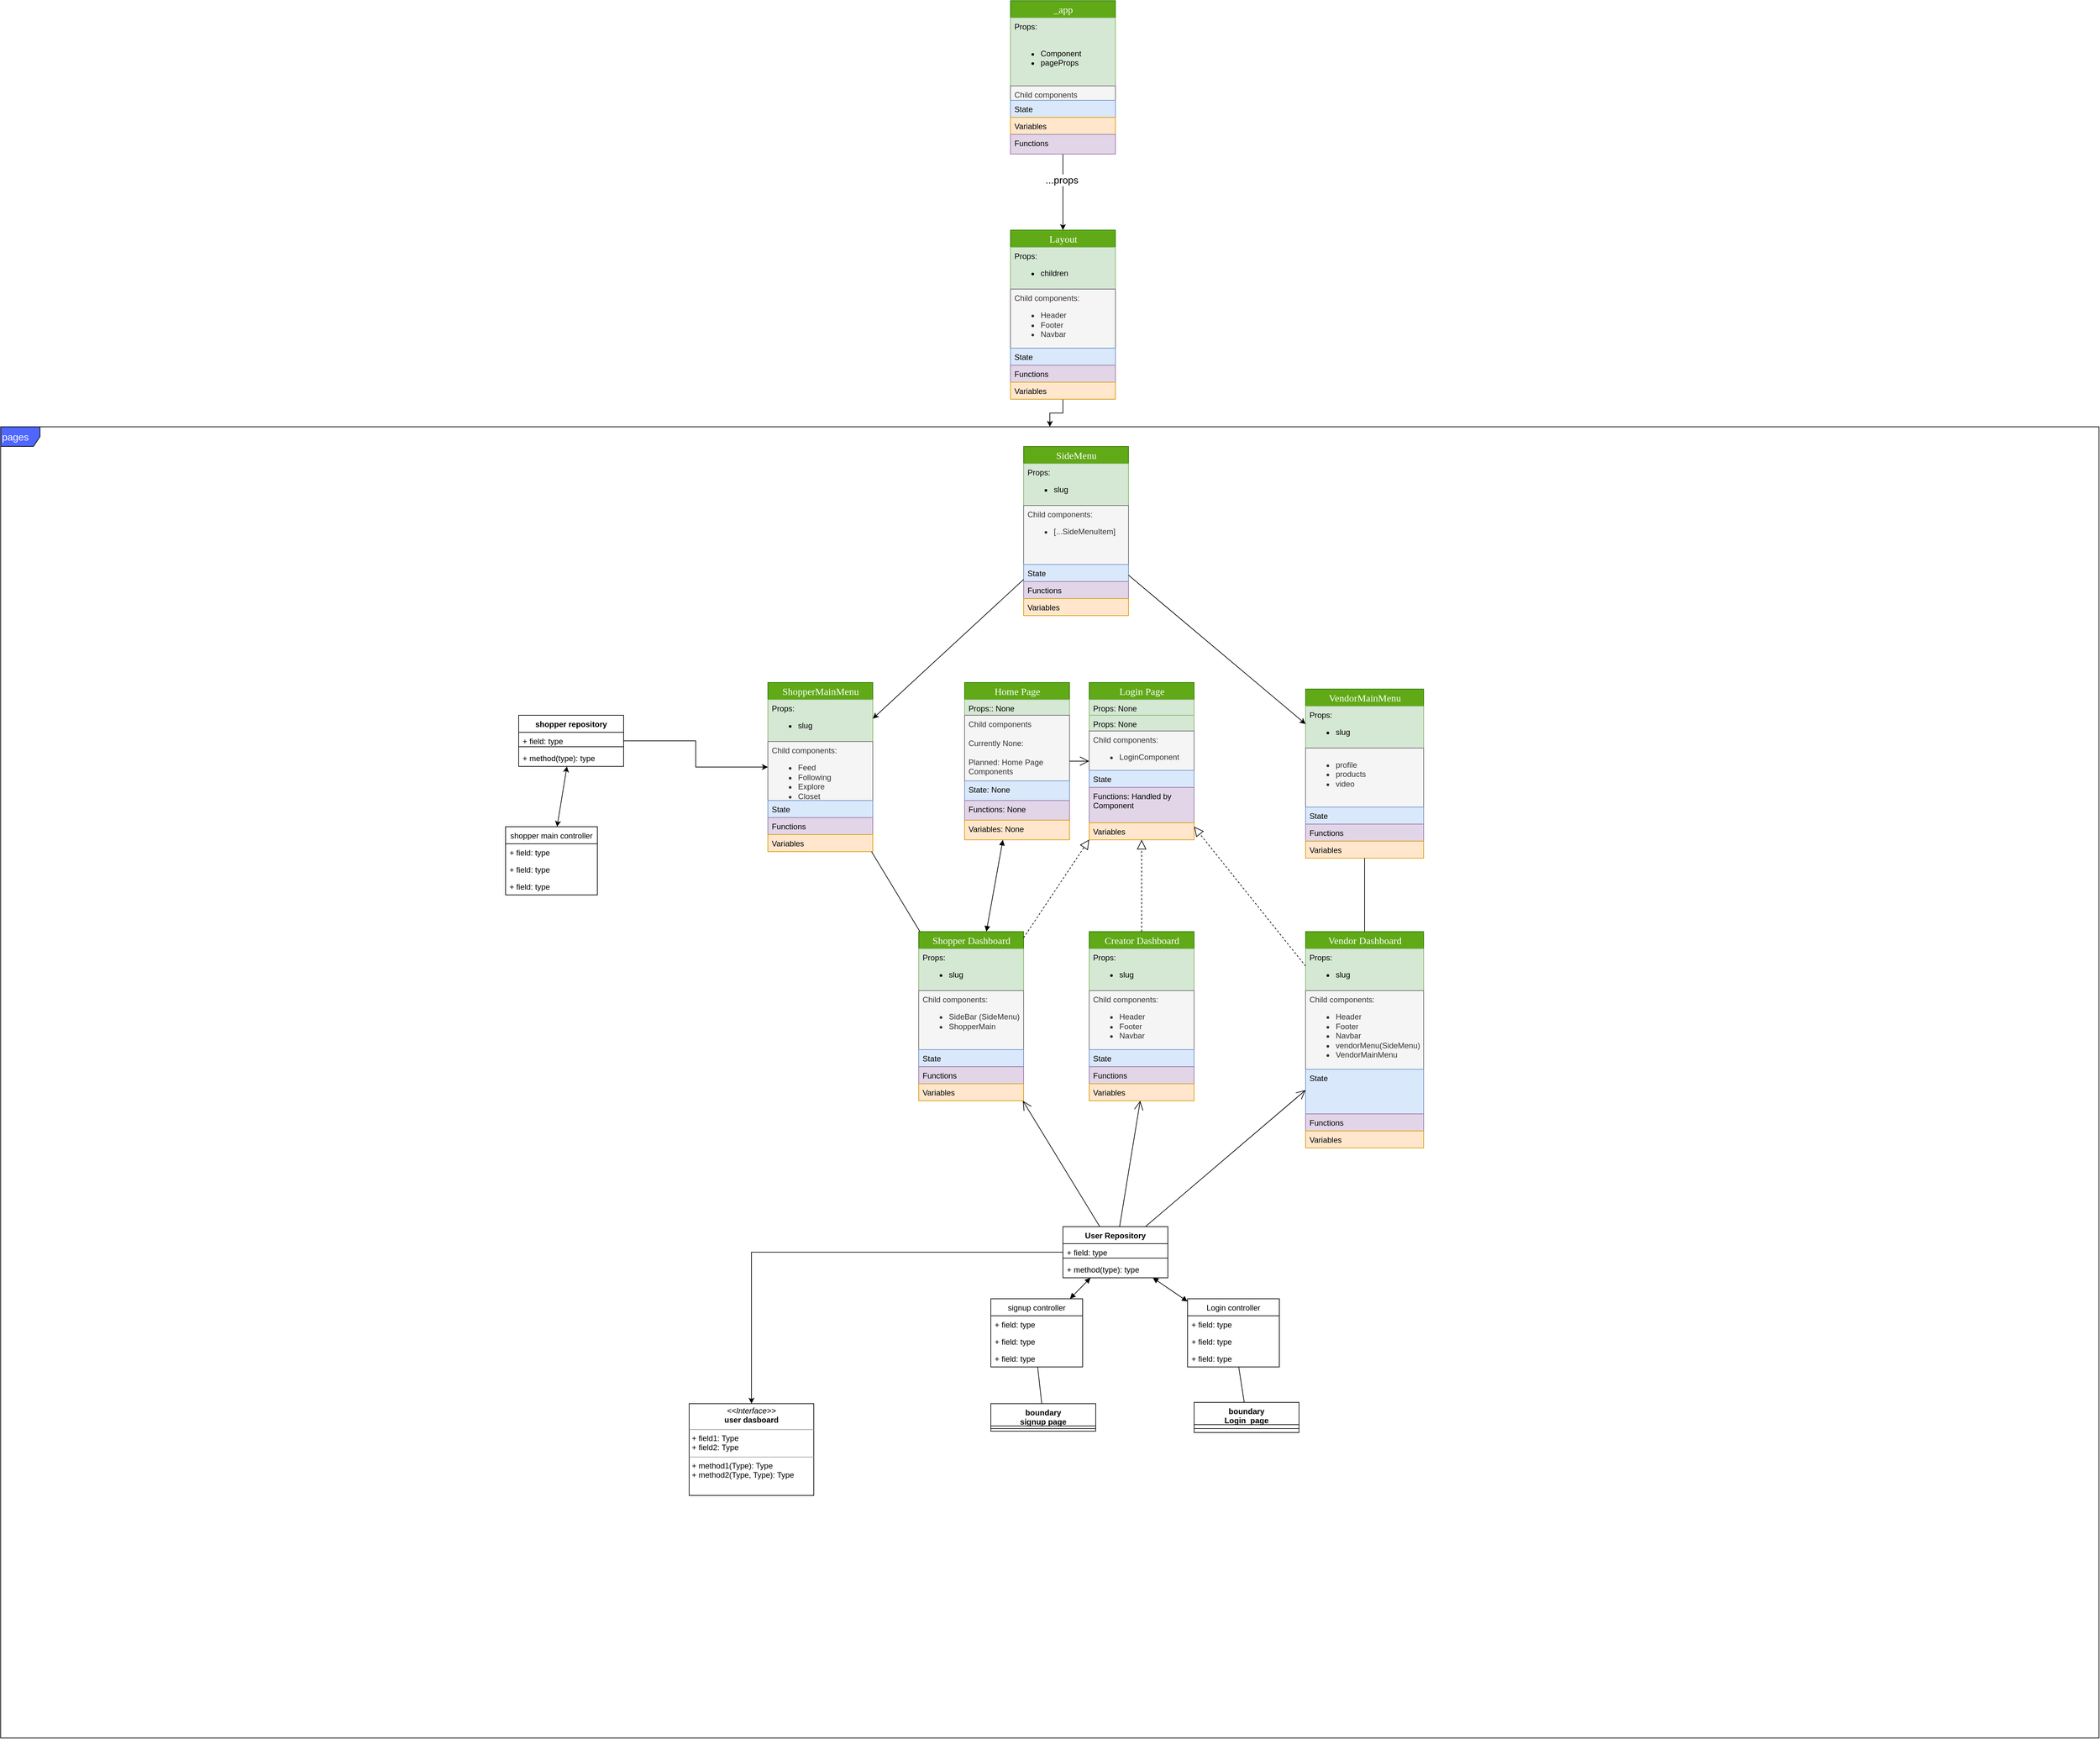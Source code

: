 <mxfile version="15.2.9" type="github" pages="2">
  <diagram name="Page Flow" id="c4acf3e9-155e-7222-9cf6-157b1a14988f">
    <mxGraphModel dx="4200" dy="1366" grid="1" gridSize="10" guides="1" tooltips="1" connect="1" arrows="1" fold="1" page="1" pageScale="1" pageWidth="850" pageHeight="1100" background="none" math="0" shadow="0">
      <root>
        <mxCell id="0" />
        <mxCell id="1" parent="0" />
        <mxCell id="QjU3JXXY-2pWFs3UZOMo-84" value="&lt;font color=&quot;#ffffff&quot;&gt;pages&lt;/font&gt;" style="shape=umlFrame;whiteSpace=wrap;html=1;rounded=0;sketch=0;fontSize=15;fillColor=#4F67FF;align=left;" parent="1" vertex="1">
          <mxGeometry x="-1140" y="930" width="3200" height="2000" as="geometry" />
        </mxCell>
        <mxCell id="QjU3JXXY-2pWFs3UZOMo-28" style="edgeStyle=orthogonalEdgeStyle;rounded=0;orthogonalLoop=1;jettySize=auto;html=1;entryX=0.5;entryY=0;entryDx=0;entryDy=0;fontSize=15;" parent="1" source="QjU3JXXY-2pWFs3UZOMo-2" target="QjU3JXXY-2pWFs3UZOMo-15" edge="1">
          <mxGeometry relative="1" as="geometry" />
        </mxCell>
        <mxCell id="QjU3JXXY-2pWFs3UZOMo-29" value="...props" style="edgeLabel;html=1;align=center;verticalAlign=middle;resizable=0;points=[];fontSize=15;" parent="QjU3JXXY-2pWFs3UZOMo-28" vertex="1" connectable="0">
          <mxGeometry x="-0.336" y="-2" relative="1" as="geometry">
            <mxPoint as="offset" />
          </mxGeometry>
        </mxCell>
        <mxCell id="QjU3JXXY-2pWFs3UZOMo-2" value="_app" style="swimlane;html=1;fontStyle=0;childLayout=stackLayout;horizontal=1;startSize=26;fillColor=#60a917;horizontalStack=0;resizeParent=1;resizeLast=0;collapsible=1;marginBottom=0;swimlaneFillColor=#ffffff;rounded=0;shadow=0;comic=0;labelBackgroundColor=none;strokeWidth=1;fontFamily=Verdana;fontSize=15;align=center;strokeColor=#2D7600;fontColor=#ffffff;" parent="1" vertex="1">
          <mxGeometry x="400" y="280" width="160" height="234" as="geometry" />
        </mxCell>
        <mxCell id="QjU3JXXY-2pWFs3UZOMo-27" value="Props:&lt;br&gt;&lt;br&gt;&lt;ul&gt;&lt;li&gt;Component&lt;/li&gt;&lt;li&gt;pageProps&lt;/li&gt;&lt;/ul&gt;" style="text;html=1;strokeColor=#82b366;align=left;verticalAlign=top;spacingLeft=4;spacingRight=4;whiteSpace=wrap;overflow=hidden;rotatable=0;points=[[0,0.5],[1,0.5]];portConstraint=eastwest;sketch=0;rounded=0;fillColor=#d5e8d4;" parent="QjU3JXXY-2pWFs3UZOMo-2" vertex="1">
          <mxGeometry y="26" width="160" height="104" as="geometry" />
        </mxCell>
        <mxCell id="QjU3JXXY-2pWFs3UZOMo-3" value="Child components" style="text;html=1;strokeColor=#666666;align=left;verticalAlign=top;spacingLeft=4;spacingRight=4;whiteSpace=wrap;overflow=hidden;rotatable=0;points=[[0,0.5],[1,0.5]];portConstraint=eastwest;sketch=0;rounded=0;fillColor=#f5f5f5;fontColor=#333333;" parent="QjU3JXXY-2pWFs3UZOMo-2" vertex="1">
          <mxGeometry y="130" width="160" height="22" as="geometry" />
        </mxCell>
        <mxCell id="QjU3JXXY-2pWFs3UZOMo-4" value="State" style="text;html=1;strokeColor=#6c8ebf;fillColor=#dae8fc;align=left;verticalAlign=top;spacingLeft=4;spacingRight=4;whiteSpace=wrap;overflow=hidden;rotatable=0;points=[[0,0.5],[1,0.5]];portConstraint=eastwest;" parent="QjU3JXXY-2pWFs3UZOMo-2" vertex="1">
          <mxGeometry y="152" width="160" height="26" as="geometry" />
        </mxCell>
        <mxCell id="QjU3JXXY-2pWFs3UZOMo-5" value="Variables&amp;nbsp;" style="text;html=1;strokeColor=#d79b00;fillColor=#ffe6cc;align=left;verticalAlign=top;spacingLeft=4;spacingRight=4;whiteSpace=wrap;overflow=hidden;rotatable=0;points=[[0,0.5],[1,0.5]];portConstraint=eastwest;" parent="QjU3JXXY-2pWFs3UZOMo-2" vertex="1">
          <mxGeometry y="178" width="160" height="26" as="geometry" />
        </mxCell>
        <mxCell id="QjU3JXXY-2pWFs3UZOMo-14" value="Functions&lt;br&gt;" style="text;html=1;strokeColor=#9673a6;fillColor=#e1d5e7;align=left;verticalAlign=top;spacingLeft=4;spacingRight=4;whiteSpace=wrap;overflow=hidden;rotatable=0;points=[[0,0.5],[1,0.5]];portConstraint=eastwest;" parent="QjU3JXXY-2pWFs3UZOMo-2" vertex="1">
          <mxGeometry y="204" width="160" height="30" as="geometry" />
        </mxCell>
        <mxCell id="QjU3JXXY-2pWFs3UZOMo-86" style="edgeStyle=orthogonalEdgeStyle;rounded=0;orthogonalLoop=1;jettySize=auto;html=1;fontSize=15;" parent="1" source="QjU3JXXY-2pWFs3UZOMo-15" target="QjU3JXXY-2pWFs3UZOMo-84" edge="1">
          <mxGeometry relative="1" as="geometry" />
        </mxCell>
        <mxCell id="QjU3JXXY-2pWFs3UZOMo-15" value="Layout" style="swimlane;html=1;fontStyle=0;childLayout=stackLayout;horizontal=1;startSize=26;fillColor=#60a917;horizontalStack=0;resizeParent=1;resizeLast=0;collapsible=1;marginBottom=0;swimlaneFillColor=#ffffff;rounded=0;shadow=0;comic=0;labelBackgroundColor=none;strokeWidth=1;fontFamily=Verdana;fontSize=15;align=center;strokeColor=#2D7600;fontColor=#ffffff;" parent="1" vertex="1">
          <mxGeometry x="400" y="630" width="160" height="258" as="geometry" />
        </mxCell>
        <mxCell id="QjU3JXXY-2pWFs3UZOMo-31" value="Props:&lt;br&gt;&lt;ul&gt;&lt;li&gt;children&lt;/li&gt;&lt;/ul&gt;" style="text;html=1;strokeColor=#82b366;align=left;verticalAlign=top;spacingLeft=4;spacingRight=4;whiteSpace=wrap;overflow=hidden;rotatable=0;points=[[0,0.5],[1,0.5]];portConstraint=eastwest;sketch=0;rounded=0;fillColor=#d5e8d4;" parent="QjU3JXXY-2pWFs3UZOMo-15" vertex="1">
          <mxGeometry y="26" width="160" height="64" as="geometry" />
        </mxCell>
        <mxCell id="QjU3JXXY-2pWFs3UZOMo-16" value="Child components:&lt;br&gt;&lt;ul&gt;&lt;li&gt;Header&lt;/li&gt;&lt;li&gt;Footer&lt;/li&gt;&lt;li&gt;Navbar&lt;/li&gt;&lt;/ul&gt;" style="text;html=1;strokeColor=#666666;align=left;verticalAlign=top;spacingLeft=4;spacingRight=4;whiteSpace=wrap;overflow=hidden;rotatable=0;points=[[0,0.5],[1,0.5]];portConstraint=eastwest;sketch=0;rounded=0;fillColor=#f5f5f5;fontColor=#333333;" parent="QjU3JXXY-2pWFs3UZOMo-15" vertex="1">
          <mxGeometry y="90" width="160" height="90" as="geometry" />
        </mxCell>
        <mxCell id="QjU3JXXY-2pWFs3UZOMo-17" value="State" style="text;html=1;strokeColor=#6c8ebf;fillColor=#dae8fc;align=left;verticalAlign=top;spacingLeft=4;spacingRight=4;whiteSpace=wrap;overflow=hidden;rotatable=0;points=[[0,0.5],[1,0.5]];portConstraint=eastwest;" parent="QjU3JXXY-2pWFs3UZOMo-15" vertex="1">
          <mxGeometry y="180" width="160" height="26" as="geometry" />
        </mxCell>
        <mxCell id="QjU3JXXY-2pWFs3UZOMo-19" value="Functions&lt;br&gt;" style="text;html=1;strokeColor=#9673a6;fillColor=#e1d5e7;align=left;verticalAlign=top;spacingLeft=4;spacingRight=4;whiteSpace=wrap;overflow=hidden;rotatable=0;points=[[0,0.5],[1,0.5]];portConstraint=eastwest;" parent="QjU3JXXY-2pWFs3UZOMo-15" vertex="1">
          <mxGeometry y="206" width="160" height="26" as="geometry" />
        </mxCell>
        <mxCell id="QjU3JXXY-2pWFs3UZOMo-18" value="Variables&amp;nbsp;" style="text;html=1;strokeColor=#d79b00;fillColor=#ffe6cc;align=left;verticalAlign=top;spacingLeft=4;spacingRight=4;whiteSpace=wrap;overflow=hidden;rotatable=0;points=[[0,0.5],[1,0.5]];portConstraint=eastwest;" parent="QjU3JXXY-2pWFs3UZOMo-15" vertex="1">
          <mxGeometry y="232" width="160" height="26" as="geometry" />
        </mxCell>
        <mxCell id="QjU3JXXY-2pWFs3UZOMo-42" value="Home Page" style="swimlane;html=1;fontStyle=0;childLayout=stackLayout;horizontal=1;startSize=26;fillColor=#60a917;horizontalStack=0;resizeParent=1;resizeLast=0;collapsible=1;marginBottom=0;swimlaneFillColor=#ffffff;rounded=0;shadow=0;comic=0;labelBackgroundColor=none;strokeWidth=1;fontFamily=Verdana;fontSize=15;align=center;strokeColor=#2D7600;fontColor=#ffffff;" parent="1" vertex="1">
          <mxGeometry x="330" y="1320" width="160" height="240" as="geometry" />
        </mxCell>
        <mxCell id="QjU3JXXY-2pWFs3UZOMo-43" value="Props:: None&lt;br&gt;" style="text;html=1;strokeColor=#82b366;align=left;verticalAlign=top;spacingLeft=4;spacingRight=4;whiteSpace=wrap;overflow=hidden;rotatable=0;points=[[0,0.5],[1,0.5]];portConstraint=eastwest;sketch=0;rounded=0;fillColor=#d5e8d4;" parent="QjU3JXXY-2pWFs3UZOMo-42" vertex="1">
          <mxGeometry y="26" width="160" height="24" as="geometry" />
        </mxCell>
        <mxCell id="QjU3JXXY-2pWFs3UZOMo-44" value="Child components&lt;br&gt;&lt;br&gt;Currently None:&lt;br&gt;&lt;br&gt;Planned: Home Page Components" style="text;html=1;strokeColor=#666666;align=left;verticalAlign=top;spacingLeft=4;spacingRight=4;whiteSpace=wrap;overflow=hidden;rotatable=0;points=[[0,0.5],[1,0.5]];portConstraint=eastwest;sketch=0;rounded=0;fillColor=#f5f5f5;fontColor=#333333;" parent="QjU3JXXY-2pWFs3UZOMo-42" vertex="1">
          <mxGeometry y="50" width="160" height="100" as="geometry" />
        </mxCell>
        <mxCell id="QjU3JXXY-2pWFs3UZOMo-45" value="State: None" style="text;html=1;strokeColor=#6c8ebf;fillColor=#dae8fc;align=left;verticalAlign=top;spacingLeft=4;spacingRight=4;whiteSpace=wrap;overflow=hidden;rotatable=0;points=[[0,0.5],[1,0.5]];portConstraint=eastwest;" parent="QjU3JXXY-2pWFs3UZOMo-42" vertex="1">
          <mxGeometry y="150" width="160" height="30" as="geometry" />
        </mxCell>
        <mxCell id="QjU3JXXY-2pWFs3UZOMo-46" value="Functions: None" style="text;html=1;strokeColor=#9673a6;fillColor=#e1d5e7;align=left;verticalAlign=top;spacingLeft=4;spacingRight=4;whiteSpace=wrap;overflow=hidden;rotatable=0;points=[[0,0.5],[1,0.5]];portConstraint=eastwest;" parent="QjU3JXXY-2pWFs3UZOMo-42" vertex="1">
          <mxGeometry y="180" width="160" height="30" as="geometry" />
        </mxCell>
        <mxCell id="QjU3JXXY-2pWFs3UZOMo-47" value="Variables: None&lt;br&gt;" style="text;html=1;strokeColor=#d79b00;fillColor=#ffe6cc;align=left;verticalAlign=top;spacingLeft=4;spacingRight=4;whiteSpace=wrap;overflow=hidden;rotatable=0;points=[[0,0.5],[1,0.5]];portConstraint=eastwest;" parent="QjU3JXXY-2pWFs3UZOMo-42" vertex="1">
          <mxGeometry y="210" width="160" height="30" as="geometry" />
        </mxCell>
        <mxCell id="QjU3JXXY-2pWFs3UZOMo-53" value="Shopper Dashboard" style="swimlane;html=1;fontStyle=0;childLayout=stackLayout;horizontal=1;startSize=26;fillColor=#60a917;horizontalStack=0;resizeParent=1;resizeLast=0;collapsible=1;marginBottom=0;swimlaneFillColor=#ffffff;rounded=0;shadow=0;comic=0;labelBackgroundColor=none;strokeWidth=1;fontFamily=Verdana;fontSize=15;align=center;strokeColor=#2D7600;fontColor=#ffffff;" parent="1" vertex="1">
          <mxGeometry x="260" y="1700" width="160" height="258" as="geometry" />
        </mxCell>
        <mxCell id="QjU3JXXY-2pWFs3UZOMo-54" value="Props:&lt;br&gt;&lt;ul&gt;&lt;li&gt;slug&lt;/li&gt;&lt;/ul&gt;" style="text;html=1;strokeColor=#82b366;align=left;verticalAlign=top;spacingLeft=4;spacingRight=4;whiteSpace=wrap;overflow=hidden;rotatable=0;points=[[0,0.5],[1,0.5]];portConstraint=eastwest;sketch=0;rounded=0;fillColor=#d5e8d4;" parent="QjU3JXXY-2pWFs3UZOMo-53" vertex="1">
          <mxGeometry y="26" width="160" height="64" as="geometry" />
        </mxCell>
        <mxCell id="QjU3JXXY-2pWFs3UZOMo-55" value="Child components:&lt;br&gt;&lt;ul&gt;&lt;li&gt;&lt;span&gt;SideBar (SideMenu)&lt;/span&gt;&lt;/li&gt;&lt;li&gt;ShopperMain&lt;/li&gt;&lt;/ul&gt;" style="text;html=1;strokeColor=#666666;align=left;verticalAlign=top;spacingLeft=4;spacingRight=4;whiteSpace=wrap;overflow=hidden;rotatable=0;points=[[0,0.5],[1,0.5]];portConstraint=eastwest;sketch=0;rounded=0;fillColor=#f5f5f5;fontColor=#333333;" parent="QjU3JXXY-2pWFs3UZOMo-53" vertex="1">
          <mxGeometry y="90" width="160" height="90" as="geometry" />
        </mxCell>
        <mxCell id="QjU3JXXY-2pWFs3UZOMo-56" value="State" style="text;html=1;strokeColor=#6c8ebf;fillColor=#dae8fc;align=left;verticalAlign=top;spacingLeft=4;spacingRight=4;whiteSpace=wrap;overflow=hidden;rotatable=0;points=[[0,0.5],[1,0.5]];portConstraint=eastwest;" parent="QjU3JXXY-2pWFs3UZOMo-53" vertex="1">
          <mxGeometry y="180" width="160" height="26" as="geometry" />
        </mxCell>
        <mxCell id="QjU3JXXY-2pWFs3UZOMo-57" value="Functions&lt;br&gt;" style="text;html=1;strokeColor=#9673a6;fillColor=#e1d5e7;align=left;verticalAlign=top;spacingLeft=4;spacingRight=4;whiteSpace=wrap;overflow=hidden;rotatable=0;points=[[0,0.5],[1,0.5]];portConstraint=eastwest;" parent="QjU3JXXY-2pWFs3UZOMo-53" vertex="1">
          <mxGeometry y="206" width="160" height="26" as="geometry" />
        </mxCell>
        <mxCell id="QjU3JXXY-2pWFs3UZOMo-58" value="Variables&amp;nbsp;" style="text;html=1;strokeColor=#d79b00;fillColor=#ffe6cc;align=left;verticalAlign=top;spacingLeft=4;spacingRight=4;whiteSpace=wrap;overflow=hidden;rotatable=0;points=[[0,0.5],[1,0.5]];portConstraint=eastwest;" parent="QjU3JXXY-2pWFs3UZOMo-53" vertex="1">
          <mxGeometry y="232" width="160" height="26" as="geometry" />
        </mxCell>
        <mxCell id="QjU3JXXY-2pWFs3UZOMo-60" value="Login Page" style="swimlane;html=1;fontStyle=0;childLayout=stackLayout;horizontal=1;startSize=26;fillColor=#60a917;horizontalStack=0;resizeParent=1;resizeLast=0;collapsible=1;marginBottom=0;swimlaneFillColor=#ffffff;rounded=0;shadow=0;comic=0;labelBackgroundColor=none;strokeWidth=1;fontFamily=Verdana;fontSize=15;align=center;strokeColor=#2D7600;fontColor=#ffffff;" parent="1" vertex="1">
          <mxGeometry x="520" y="1320" width="160" height="240" as="geometry" />
        </mxCell>
        <mxCell id="QjU3JXXY-2pWFs3UZOMo-61" value="Props: None" style="text;html=1;strokeColor=#82b366;align=left;verticalAlign=top;spacingLeft=4;spacingRight=4;whiteSpace=wrap;overflow=hidden;rotatable=0;points=[[0,0.5],[1,0.5]];portConstraint=eastwest;sketch=0;rounded=0;fillColor=#d5e8d4;" parent="QjU3JXXY-2pWFs3UZOMo-60" vertex="1">
          <mxGeometry y="26" width="160" height="24" as="geometry" />
        </mxCell>
        <mxCell id="HxADpOiNTDZusiQOzUtG-5" value="Props: None" style="text;html=1;strokeColor=#82b366;align=left;verticalAlign=top;spacingLeft=4;spacingRight=4;whiteSpace=wrap;overflow=hidden;rotatable=0;points=[[0,0.5],[1,0.5]];portConstraint=eastwest;sketch=0;rounded=0;fillColor=#d5e8d4;" parent="QjU3JXXY-2pWFs3UZOMo-60" vertex="1">
          <mxGeometry y="50" width="160" height="24" as="geometry" />
        </mxCell>
        <mxCell id="QjU3JXXY-2pWFs3UZOMo-62" value="Child components:&lt;br&gt;&lt;ul&gt;&lt;li&gt;LoginComponent&lt;/li&gt;&lt;/ul&gt;" style="text;html=1;strokeColor=#666666;align=left;verticalAlign=top;spacingLeft=4;spacingRight=4;whiteSpace=wrap;overflow=hidden;rotatable=0;points=[[0,0.5],[1,0.5]];portConstraint=eastwest;sketch=0;rounded=0;fillColor=#f5f5f5;fontColor=#333333;" parent="QjU3JXXY-2pWFs3UZOMo-60" vertex="1">
          <mxGeometry y="74" width="160" height="60" as="geometry" />
        </mxCell>
        <mxCell id="QjU3JXXY-2pWFs3UZOMo-63" value="State" style="text;html=1;strokeColor=#6c8ebf;fillColor=#dae8fc;align=left;verticalAlign=top;spacingLeft=4;spacingRight=4;whiteSpace=wrap;overflow=hidden;rotatable=0;points=[[0,0.5],[1,0.5]];portConstraint=eastwest;" parent="QjU3JXXY-2pWFs3UZOMo-60" vertex="1">
          <mxGeometry y="134" width="160" height="26" as="geometry" />
        </mxCell>
        <mxCell id="QjU3JXXY-2pWFs3UZOMo-64" value="Functions: Handled by Component" style="text;html=1;strokeColor=#9673a6;fillColor=#e1d5e7;align=left;verticalAlign=top;spacingLeft=4;spacingRight=4;whiteSpace=wrap;overflow=hidden;rotatable=0;points=[[0,0.5],[1,0.5]];portConstraint=eastwest;" parent="QjU3JXXY-2pWFs3UZOMo-60" vertex="1">
          <mxGeometry y="160" width="160" height="54" as="geometry" />
        </mxCell>
        <mxCell id="QjU3JXXY-2pWFs3UZOMo-65" value="Variables&amp;nbsp;" style="text;html=1;strokeColor=#d79b00;fillColor=#ffe6cc;align=left;verticalAlign=top;spacingLeft=4;spacingRight=4;whiteSpace=wrap;overflow=hidden;rotatable=0;points=[[0,0.5],[1,0.5]];portConstraint=eastwest;" parent="QjU3JXXY-2pWFs3UZOMo-60" vertex="1">
          <mxGeometry y="214" width="160" height="26" as="geometry" />
        </mxCell>
        <UserObject label="Vendor Dashboard" link="data:page/id,nNrPbDQTDCdM0eyME7X6" id="QjU3JXXY-2pWFs3UZOMo-106">
          <mxCell style="swimlane;html=1;fontStyle=0;childLayout=stackLayout;horizontal=1;startSize=26;fillColor=#60a917;horizontalStack=0;resizeParent=1;resizeLast=0;collapsible=1;marginBottom=0;swimlaneFillColor=#ffffff;rounded=0;shadow=0;comic=0;labelBackgroundColor=none;strokeWidth=1;fontFamily=Verdana;fontSize=15;align=center;strokeColor=#2D7600;fontColor=#ffffff;" parent="1" vertex="1">
            <mxGeometry x="850" y="1700" width="180" height="330" as="geometry" />
          </mxCell>
        </UserObject>
        <mxCell id="QjU3JXXY-2pWFs3UZOMo-107" value="Props:&lt;br&gt;&lt;ul&gt;&lt;li&gt;slug&lt;/li&gt;&lt;/ul&gt;" style="text;html=1;strokeColor=#82b366;align=left;verticalAlign=top;spacingLeft=4;spacingRight=4;whiteSpace=wrap;overflow=hidden;rotatable=0;points=[[0,0.5],[1,0.5]];portConstraint=eastwest;sketch=0;rounded=0;fillColor=#d5e8d4;" parent="QjU3JXXY-2pWFs3UZOMo-106" vertex="1">
          <mxGeometry y="26" width="180" height="64" as="geometry" />
        </mxCell>
        <mxCell id="QjU3JXXY-2pWFs3UZOMo-108" value="Child components:&lt;br&gt;&lt;ul&gt;&lt;li&gt;Header&lt;/li&gt;&lt;li&gt;Footer&lt;/li&gt;&lt;li&gt;Navbar&lt;/li&gt;&lt;li&gt;vendorMenu(SideMenu)&lt;/li&gt;&lt;li&gt;VendorMainMenu&lt;/li&gt;&lt;/ul&gt;" style="text;html=1;strokeColor=#666666;align=left;verticalAlign=top;spacingLeft=4;spacingRight=4;whiteSpace=wrap;overflow=hidden;rotatable=0;points=[[0,0.5],[1,0.5]];portConstraint=eastwest;sketch=0;rounded=0;fillColor=#f5f5f5;fontColor=#333333;" parent="QjU3JXXY-2pWFs3UZOMo-106" vertex="1">
          <mxGeometry y="90" width="180" height="120" as="geometry" />
        </mxCell>
        <mxCell id="QjU3JXXY-2pWFs3UZOMo-109" value="State" style="text;html=1;strokeColor=#6c8ebf;fillColor=#dae8fc;align=left;verticalAlign=top;spacingLeft=4;spacingRight=4;whiteSpace=wrap;overflow=hidden;rotatable=0;points=[[0,0.5],[1,0.5]];portConstraint=eastwest;" parent="QjU3JXXY-2pWFs3UZOMo-106" vertex="1">
          <mxGeometry y="210" width="180" height="68" as="geometry" />
        </mxCell>
        <mxCell id="QjU3JXXY-2pWFs3UZOMo-110" value="Functions&lt;br&gt;" style="text;html=1;strokeColor=#9673a6;fillColor=#e1d5e7;align=left;verticalAlign=top;spacingLeft=4;spacingRight=4;whiteSpace=wrap;overflow=hidden;rotatable=0;points=[[0,0.5],[1,0.5]];portConstraint=eastwest;" parent="QjU3JXXY-2pWFs3UZOMo-106" vertex="1">
          <mxGeometry y="278" width="180" height="26" as="geometry" />
        </mxCell>
        <mxCell id="QjU3JXXY-2pWFs3UZOMo-111" value="Variables&amp;nbsp;" style="text;html=1;strokeColor=#d79b00;fillColor=#ffe6cc;align=left;verticalAlign=top;spacingLeft=4;spacingRight=4;whiteSpace=wrap;overflow=hidden;rotatable=0;points=[[0,0.5],[1,0.5]];portConstraint=eastwest;" parent="QjU3JXXY-2pWFs3UZOMo-106" vertex="1">
          <mxGeometry y="304" width="180" height="26" as="geometry" />
        </mxCell>
        <mxCell id="QjU3JXXY-2pWFs3UZOMo-112" value="Creator Dashboard" style="swimlane;html=1;fontStyle=0;childLayout=stackLayout;horizontal=1;startSize=26;fillColor=#60a917;horizontalStack=0;resizeParent=1;resizeLast=0;collapsible=1;marginBottom=0;swimlaneFillColor=#ffffff;rounded=0;shadow=0;comic=0;labelBackgroundColor=none;strokeWidth=1;fontFamily=Verdana;fontSize=15;align=center;strokeColor=#2D7600;fontColor=#ffffff;" parent="1" vertex="1">
          <mxGeometry x="520" y="1700" width="160" height="258" as="geometry" />
        </mxCell>
        <mxCell id="QjU3JXXY-2pWFs3UZOMo-113" value="Props:&lt;br&gt;&lt;ul&gt;&lt;li&gt;slug&lt;/li&gt;&lt;/ul&gt;" style="text;html=1;strokeColor=#82b366;align=left;verticalAlign=top;spacingLeft=4;spacingRight=4;whiteSpace=wrap;overflow=hidden;rotatable=0;points=[[0,0.5],[1,0.5]];portConstraint=eastwest;sketch=0;rounded=0;fillColor=#d5e8d4;" parent="QjU3JXXY-2pWFs3UZOMo-112" vertex="1">
          <mxGeometry y="26" width="160" height="64" as="geometry" />
        </mxCell>
        <mxCell id="QjU3JXXY-2pWFs3UZOMo-114" value="Child components:&lt;br&gt;&lt;ul&gt;&lt;li&gt;Header&lt;/li&gt;&lt;li&gt;Footer&lt;/li&gt;&lt;li&gt;Navbar&lt;/li&gt;&lt;/ul&gt;" style="text;html=1;strokeColor=#666666;align=left;verticalAlign=top;spacingLeft=4;spacingRight=4;whiteSpace=wrap;overflow=hidden;rotatable=0;points=[[0,0.5],[1,0.5]];portConstraint=eastwest;sketch=0;rounded=0;fillColor=#f5f5f5;fontColor=#333333;" parent="QjU3JXXY-2pWFs3UZOMo-112" vertex="1">
          <mxGeometry y="90" width="160" height="90" as="geometry" />
        </mxCell>
        <mxCell id="QjU3JXXY-2pWFs3UZOMo-115" value="State" style="text;html=1;strokeColor=#6c8ebf;fillColor=#dae8fc;align=left;verticalAlign=top;spacingLeft=4;spacingRight=4;whiteSpace=wrap;overflow=hidden;rotatable=0;points=[[0,0.5],[1,0.5]];portConstraint=eastwest;" parent="QjU3JXXY-2pWFs3UZOMo-112" vertex="1">
          <mxGeometry y="180" width="160" height="26" as="geometry" />
        </mxCell>
        <mxCell id="QjU3JXXY-2pWFs3UZOMo-116" value="Functions&lt;br&gt;" style="text;html=1;strokeColor=#9673a6;fillColor=#e1d5e7;align=left;verticalAlign=top;spacingLeft=4;spacingRight=4;whiteSpace=wrap;overflow=hidden;rotatable=0;points=[[0,0.5],[1,0.5]];portConstraint=eastwest;" parent="QjU3JXXY-2pWFs3UZOMo-112" vertex="1">
          <mxGeometry y="206" width="160" height="26" as="geometry" />
        </mxCell>
        <mxCell id="QjU3JXXY-2pWFs3UZOMo-117" value="Variables&amp;nbsp;" style="text;html=1;strokeColor=#d79b00;fillColor=#ffe6cc;align=left;verticalAlign=top;spacingLeft=4;spacingRight=4;whiteSpace=wrap;overflow=hidden;rotatable=0;points=[[0,0.5],[1,0.5]];portConstraint=eastwest;" parent="QjU3JXXY-2pWFs3UZOMo-112" vertex="1">
          <mxGeometry y="232" width="160" height="26" as="geometry" />
        </mxCell>
        <mxCell id="ASHqUuI7pZNee8ydB6nJ-18" value="" style="endArrow=block;dashed=1;endFill=0;endSize=12;html=1;" parent="1" source="QjU3JXXY-2pWFs3UZOMo-112" edge="1" target="QjU3JXXY-2pWFs3UZOMo-60">
          <mxGeometry width="160" relative="1" as="geometry">
            <mxPoint x="90" y="1230" as="sourcePoint" />
            <mxPoint x="340" y="1192" as="targetPoint" />
          </mxGeometry>
        </mxCell>
        <mxCell id="ASHqUuI7pZNee8ydB6nJ-19" value="" style="endArrow=block;dashed=1;endFill=0;endSize=12;html=1;" parent="1" source="QjU3JXXY-2pWFs3UZOMo-106" target="QjU3JXXY-2pWFs3UZOMo-60" edge="1">
          <mxGeometry width="160" relative="1" as="geometry">
            <mxPoint x="270" y="1250" as="sourcePoint" />
            <mxPoint x="430" y="1250" as="targetPoint" />
          </mxGeometry>
        </mxCell>
        <mxCell id="ASHqUuI7pZNee8ydB6nJ-20" value="" style="endArrow=block;dashed=1;endFill=0;endSize=12;html=1;" parent="1" source="QjU3JXXY-2pWFs3UZOMo-53" target="QjU3JXXY-2pWFs3UZOMo-60" edge="1">
          <mxGeometry width="160" relative="1" as="geometry">
            <mxPoint x="530" y="1190" as="sourcePoint" />
            <mxPoint x="690" y="1190" as="targetPoint" />
            <Array as="points" />
          </mxGeometry>
        </mxCell>
        <mxCell id="ASHqUuI7pZNee8ydB6nJ-35" style="edgeStyle=orthogonalEdgeStyle;rounded=0;orthogonalLoop=1;jettySize=auto;html=1;" parent="1" source="ASHqUuI7pZNee8ydB6nJ-21" target="ASHqUuI7pZNee8ydB6nJ-33" edge="1">
          <mxGeometry relative="1" as="geometry" />
        </mxCell>
        <mxCell id="ASHqUuI7pZNee8ydB6nJ-21" value="User Repository" style="swimlane;fontStyle=1;align=center;verticalAlign=top;childLayout=stackLayout;horizontal=1;startSize=26;horizontalStack=0;resizeParent=1;resizeParentMax=0;resizeLast=0;collapsible=1;marginBottom=0;" parent="1" vertex="1">
          <mxGeometry x="480" y="2150" width="160" height="78" as="geometry" />
        </mxCell>
        <mxCell id="ASHqUuI7pZNee8ydB6nJ-22" value="+ field: type" style="text;strokeColor=none;fillColor=none;align=left;verticalAlign=top;spacingLeft=4;spacingRight=4;overflow=hidden;rotatable=0;points=[[0,0.5],[1,0.5]];portConstraint=eastwest;" parent="ASHqUuI7pZNee8ydB6nJ-21" vertex="1">
          <mxGeometry y="26" width="160" height="18" as="geometry" />
        </mxCell>
        <mxCell id="ASHqUuI7pZNee8ydB6nJ-23" value="" style="line;strokeWidth=1;fillColor=none;align=left;verticalAlign=middle;spacingTop=-1;spacingLeft=3;spacingRight=3;rotatable=0;labelPosition=right;points=[];portConstraint=eastwest;" parent="ASHqUuI7pZNee8ydB6nJ-21" vertex="1">
          <mxGeometry y="44" width="160" height="8" as="geometry" />
        </mxCell>
        <mxCell id="ASHqUuI7pZNee8ydB6nJ-24" value="+ method(type): type" style="text;strokeColor=none;fillColor=none;align=left;verticalAlign=top;spacingLeft=4;spacingRight=4;overflow=hidden;rotatable=0;points=[[0,0.5],[1,0.5]];portConstraint=eastwest;" parent="ASHqUuI7pZNee8ydB6nJ-21" vertex="1">
          <mxGeometry y="52" width="160" height="26" as="geometry" />
        </mxCell>
        <mxCell id="ASHqUuI7pZNee8ydB6nJ-28" value="" style="endArrow=open;endFill=1;endSize=12;html=1;" parent="1" source="ASHqUuI7pZNee8ydB6nJ-21" target="QjU3JXXY-2pWFs3UZOMo-117" edge="1">
          <mxGeometry width="160" relative="1" as="geometry">
            <mxPoint x="340" y="1648" as="sourcePoint" />
            <mxPoint x="190" y="1528" as="targetPoint" />
            <Array as="points" />
          </mxGeometry>
        </mxCell>
        <mxCell id="ASHqUuI7pZNee8ydB6nJ-29" value="" style="endArrow=open;endFill=1;endSize=12;html=1;" parent="1" source="QjU3JXXY-2pWFs3UZOMo-42" target="QjU3JXXY-2pWFs3UZOMo-60" edge="1">
          <mxGeometry width="160" relative="1" as="geometry">
            <mxPoint x="90" y="1150" as="sourcePoint" />
            <mxPoint x="250" y="1150" as="targetPoint" />
          </mxGeometry>
        </mxCell>
        <mxCell id="ASHqUuI7pZNee8ydB6nJ-30" value="" style="endArrow=open;endFill=1;endSize=12;html=1;" parent="1" source="ASHqUuI7pZNee8ydB6nJ-21" target="QjU3JXXY-2pWFs3UZOMo-53" edge="1">
          <mxGeometry width="160" relative="1" as="geometry">
            <mxPoint x="345" y="1620" as="sourcePoint" />
            <mxPoint x="140" y="1528" as="targetPoint" />
          </mxGeometry>
        </mxCell>
        <mxCell id="ASHqUuI7pZNee8ydB6nJ-31" value="" style="endArrow=open;endFill=1;endSize=12;html=1;" parent="1" source="ASHqUuI7pZNee8ydB6nJ-21" edge="1" target="QjU3JXXY-2pWFs3UZOMo-106">
          <mxGeometry width="160" relative="1" as="geometry">
            <mxPoint x="50" y="1590" as="sourcePoint" />
            <mxPoint x="296" y="1660" as="targetPoint" />
          </mxGeometry>
        </mxCell>
        <mxCell id="ASHqUuI7pZNee8ydB6nJ-33" value="&lt;p style=&quot;margin: 0px ; margin-top: 4px ; text-align: center&quot;&gt;&lt;i&gt;&amp;lt;&amp;lt;Interface&amp;gt;&amp;gt;&lt;/i&gt;&lt;br&gt;&lt;b&gt;user dasboard&lt;/b&gt;&lt;/p&gt;&lt;hr size=&quot;1&quot;&gt;&lt;p style=&quot;margin: 0px ; margin-left: 4px&quot;&gt;+ field1: Type&lt;br&gt;+ field2: Type&lt;/p&gt;&lt;hr size=&quot;1&quot;&gt;&lt;p style=&quot;margin: 0px ; margin-left: 4px&quot;&gt;+ method1(Type): Type&lt;br&gt;+ method2(Type, Type): Type&lt;/p&gt;" style="verticalAlign=top;align=left;overflow=fill;fontSize=12;fontFamily=Helvetica;html=1;" parent="1" vertex="1">
          <mxGeometry x="-90" y="2420" width="190" height="140" as="geometry" />
        </mxCell>
        <mxCell id="ASHqUuI7pZNee8ydB6nJ-43" value="signup controller" style="swimlane;fontStyle=0;childLayout=stackLayout;horizontal=1;startSize=26;fillColor=none;horizontalStack=0;resizeParent=1;resizeParentMax=0;resizeLast=0;collapsible=1;marginBottom=0;" parent="1" vertex="1">
          <mxGeometry x="370" y="2260" width="140" height="104" as="geometry" />
        </mxCell>
        <mxCell id="ASHqUuI7pZNee8ydB6nJ-44" value="+ field: type" style="text;strokeColor=none;fillColor=none;align=left;verticalAlign=top;spacingLeft=4;spacingRight=4;overflow=hidden;rotatable=0;points=[[0,0.5],[1,0.5]];portConstraint=eastwest;" parent="ASHqUuI7pZNee8ydB6nJ-43" vertex="1">
          <mxGeometry y="26" width="140" height="26" as="geometry" />
        </mxCell>
        <mxCell id="ASHqUuI7pZNee8ydB6nJ-45" value="+ field: type" style="text;strokeColor=none;fillColor=none;align=left;verticalAlign=top;spacingLeft=4;spacingRight=4;overflow=hidden;rotatable=0;points=[[0,0.5],[1,0.5]];portConstraint=eastwest;" parent="ASHqUuI7pZNee8ydB6nJ-43" vertex="1">
          <mxGeometry y="52" width="140" height="26" as="geometry" />
        </mxCell>
        <mxCell id="ASHqUuI7pZNee8ydB6nJ-46" value="+ field: type" style="text;strokeColor=none;fillColor=none;align=left;verticalAlign=top;spacingLeft=4;spacingRight=4;overflow=hidden;rotatable=0;points=[[0,0.5],[1,0.5]];portConstraint=eastwest;" parent="ASHqUuI7pZNee8ydB6nJ-43" vertex="1">
          <mxGeometry y="78" width="140" height="26" as="geometry" />
        </mxCell>
        <mxCell id="ASHqUuI7pZNee8ydB6nJ-53" value="" style="endArrow=block;startArrow=block;endFill=1;startFill=1;html=1;" parent="1" source="ASHqUuI7pZNee8ydB6nJ-43" target="ASHqUuI7pZNee8ydB6nJ-21" edge="1">
          <mxGeometry width="160" relative="1" as="geometry">
            <mxPoint x="-10" y="1900" as="sourcePoint" />
            <mxPoint x="340" y="1870" as="targetPoint" />
          </mxGeometry>
        </mxCell>
        <mxCell id="ASHqUuI7pZNee8ydB6nJ-55" value="" style="endArrow=block;startArrow=block;endFill=1;startFill=1;html=1;" parent="1" target="ASHqUuI7pZNee8ydB6nJ-47" edge="1" source="ASHqUuI7pZNee8ydB6nJ-21">
          <mxGeometry width="160" relative="1" as="geometry">
            <mxPoint x="380" y="1870" as="sourcePoint" />
            <mxPoint x="540" y="1750" as="targetPoint" />
          </mxGeometry>
        </mxCell>
        <mxCell id="ASHqUuI7pZNee8ydB6nJ-62" value="boundary&#xa;signup page" style="swimlane;fontStyle=1;align=center;verticalAlign=top;childLayout=stackLayout;horizontal=1;startSize=34;horizontalStack=0;resizeParent=1;resizeParentMax=0;resizeLast=0;collapsible=1;marginBottom=0;" parent="1" vertex="1">
          <mxGeometry x="370" y="2420" width="160" height="42" as="geometry" />
        </mxCell>
        <mxCell id="ASHqUuI7pZNee8ydB6nJ-63" value="" style="line;strokeWidth=1;fillColor=none;align=left;verticalAlign=middle;spacingTop=-1;spacingLeft=3;spacingRight=3;rotatable=0;labelPosition=right;points=[];portConstraint=eastwest;" parent="ASHqUuI7pZNee8ydB6nJ-62" vertex="1">
          <mxGeometry y="34" width="160" height="8" as="geometry" />
        </mxCell>
        <mxCell id="ASHqUuI7pZNee8ydB6nJ-65" value="boundary&#xa;Login  page" style="swimlane;fontStyle=1;align=center;verticalAlign=top;childLayout=stackLayout;horizontal=1;startSize=34;horizontalStack=0;resizeParent=1;resizeParentMax=0;resizeLast=0;collapsible=1;marginBottom=0;" parent="1" vertex="1">
          <mxGeometry x="680" y="2418" width="160" height="46" as="geometry" />
        </mxCell>
        <mxCell id="ASHqUuI7pZNee8ydB6nJ-66" value="" style="line;strokeWidth=1;fillColor=none;align=left;verticalAlign=middle;spacingTop=-1;spacingLeft=3;spacingRight=3;rotatable=0;labelPosition=right;points=[];portConstraint=eastwest;" parent="ASHqUuI7pZNee8ydB6nJ-65" vertex="1">
          <mxGeometry y="34" width="160" height="12" as="geometry" />
        </mxCell>
        <mxCell id="ASHqUuI7pZNee8ydB6nJ-67" value="" style="endArrow=none;html=1;rounded=0;" parent="1" source="ASHqUuI7pZNee8ydB6nJ-62" target="ASHqUuI7pZNee8ydB6nJ-46" edge="1">
          <mxGeometry relative="1" as="geometry">
            <mxPoint x="130" y="1940" as="sourcePoint" />
            <mxPoint x="290" y="1940" as="targetPoint" />
          </mxGeometry>
        </mxCell>
        <mxCell id="_02DjtNMK4Eb3W8Fh0LB-1" value="SideMenu" style="swimlane;html=1;fontStyle=0;childLayout=stackLayout;horizontal=1;startSize=26;fillColor=#60a917;horizontalStack=0;resizeParent=1;resizeLast=0;collapsible=1;marginBottom=0;swimlaneFillColor=#ffffff;rounded=0;shadow=0;comic=0;labelBackgroundColor=none;strokeWidth=1;fontFamily=Verdana;fontSize=15;align=center;strokeColor=#2D7600;fontColor=#ffffff;" parent="1" vertex="1">
          <mxGeometry x="420" y="960" width="160" height="258" as="geometry" />
        </mxCell>
        <mxCell id="_02DjtNMK4Eb3W8Fh0LB-2" value="Props:&lt;br&gt;&lt;ul&gt;&lt;li&gt;slug&lt;/li&gt;&lt;/ul&gt;" style="text;html=1;strokeColor=#82b366;align=left;verticalAlign=top;spacingLeft=4;spacingRight=4;whiteSpace=wrap;overflow=hidden;rotatable=0;points=[[0,0.5],[1,0.5]];portConstraint=eastwest;sketch=0;rounded=0;fillColor=#d5e8d4;" parent="_02DjtNMK4Eb3W8Fh0LB-1" vertex="1">
          <mxGeometry y="26" width="160" height="64" as="geometry" />
        </mxCell>
        <mxCell id="_02DjtNMK4Eb3W8Fh0LB-3" value="Child components:&lt;br&gt;&lt;ul&gt;&lt;li&gt;[...SideMenuItem]&lt;/li&gt;&lt;/ul&gt;" style="text;html=1;strokeColor=#666666;align=left;verticalAlign=top;spacingLeft=4;spacingRight=4;whiteSpace=wrap;overflow=hidden;rotatable=0;points=[[0,0.5],[1,0.5]];portConstraint=eastwest;sketch=0;rounded=0;fillColor=#f5f5f5;fontColor=#333333;" parent="_02DjtNMK4Eb3W8Fh0LB-1" vertex="1">
          <mxGeometry y="90" width="160" height="90" as="geometry" />
        </mxCell>
        <mxCell id="_02DjtNMK4Eb3W8Fh0LB-4" value="State" style="text;html=1;strokeColor=#6c8ebf;fillColor=#dae8fc;align=left;verticalAlign=top;spacingLeft=4;spacingRight=4;whiteSpace=wrap;overflow=hidden;rotatable=0;points=[[0,0.5],[1,0.5]];portConstraint=eastwest;" parent="_02DjtNMK4Eb3W8Fh0LB-1" vertex="1">
          <mxGeometry y="180" width="160" height="26" as="geometry" />
        </mxCell>
        <mxCell id="_02DjtNMK4Eb3W8Fh0LB-5" value="Functions&lt;br&gt;" style="text;html=1;strokeColor=#9673a6;fillColor=#e1d5e7;align=left;verticalAlign=top;spacingLeft=4;spacingRight=4;whiteSpace=wrap;overflow=hidden;rotatable=0;points=[[0,0.5],[1,0.5]];portConstraint=eastwest;" parent="_02DjtNMK4Eb3W8Fh0LB-1" vertex="1">
          <mxGeometry y="206" width="160" height="26" as="geometry" />
        </mxCell>
        <mxCell id="_02DjtNMK4Eb3W8Fh0LB-6" value="Variables&amp;nbsp;" style="text;html=1;strokeColor=#d79b00;fillColor=#ffe6cc;align=left;verticalAlign=top;spacingLeft=4;spacingRight=4;whiteSpace=wrap;overflow=hidden;rotatable=0;points=[[0,0.5],[1,0.5]];portConstraint=eastwest;" parent="_02DjtNMK4Eb3W8Fh0LB-1" vertex="1">
          <mxGeometry y="232" width="160" height="26" as="geometry" />
        </mxCell>
        <mxCell id="_02DjtNMK4Eb3W8Fh0LB-7" value="ShopperMainMenu" style="swimlane;html=1;fontStyle=0;childLayout=stackLayout;horizontal=1;startSize=26;fillColor=#60a917;horizontalStack=0;resizeParent=1;resizeLast=0;collapsible=1;marginBottom=0;swimlaneFillColor=#ffffff;rounded=0;shadow=0;comic=0;labelBackgroundColor=none;strokeWidth=1;fontFamily=Verdana;fontSize=15;align=center;strokeColor=#2D7600;fontColor=#ffffff;" parent="1" vertex="1">
          <mxGeometry x="30" y="1320" width="160" height="258" as="geometry" />
        </mxCell>
        <mxCell id="_02DjtNMK4Eb3W8Fh0LB-8" value="Props:&lt;br&gt;&lt;ul&gt;&lt;li&gt;slug&lt;/li&gt;&lt;/ul&gt;" style="text;html=1;strokeColor=#82b366;align=left;verticalAlign=top;spacingLeft=4;spacingRight=4;whiteSpace=wrap;overflow=hidden;rotatable=0;points=[[0,0.5],[1,0.5]];portConstraint=eastwest;sketch=0;rounded=0;fillColor=#d5e8d4;" parent="_02DjtNMK4Eb3W8Fh0LB-7" vertex="1">
          <mxGeometry y="26" width="160" height="64" as="geometry" />
        </mxCell>
        <mxCell id="_02DjtNMK4Eb3W8Fh0LB-9" value="Child components:&lt;br&gt;&lt;ul&gt;&lt;li&gt;Feed&lt;/li&gt;&lt;li&gt;Following&lt;/li&gt;&lt;li&gt;Explore&lt;/li&gt;&lt;li&gt;Closet&lt;/li&gt;&lt;/ul&gt;" style="text;html=1;strokeColor=#666666;align=left;verticalAlign=top;spacingLeft=4;spacingRight=4;whiteSpace=wrap;overflow=hidden;rotatable=0;points=[[0,0.5],[1,0.5]];portConstraint=eastwest;sketch=0;rounded=0;fillColor=#f5f5f5;fontColor=#333333;" parent="_02DjtNMK4Eb3W8Fh0LB-7" vertex="1">
          <mxGeometry y="90" width="160" height="90" as="geometry" />
        </mxCell>
        <mxCell id="_02DjtNMK4Eb3W8Fh0LB-10" value="State" style="text;html=1;strokeColor=#6c8ebf;fillColor=#dae8fc;align=left;verticalAlign=top;spacingLeft=4;spacingRight=4;whiteSpace=wrap;overflow=hidden;rotatable=0;points=[[0,0.5],[1,0.5]];portConstraint=eastwest;" parent="_02DjtNMK4Eb3W8Fh0LB-7" vertex="1">
          <mxGeometry y="180" width="160" height="26" as="geometry" />
        </mxCell>
        <mxCell id="_02DjtNMK4Eb3W8Fh0LB-11" value="Functions&lt;br&gt;" style="text;html=1;strokeColor=#9673a6;fillColor=#e1d5e7;align=left;verticalAlign=top;spacingLeft=4;spacingRight=4;whiteSpace=wrap;overflow=hidden;rotatable=0;points=[[0,0.5],[1,0.5]];portConstraint=eastwest;" parent="_02DjtNMK4Eb3W8Fh0LB-7" vertex="1">
          <mxGeometry y="206" width="160" height="26" as="geometry" />
        </mxCell>
        <mxCell id="_02DjtNMK4Eb3W8Fh0LB-12" value="Variables&amp;nbsp;" style="text;html=1;strokeColor=#d79b00;fillColor=#ffe6cc;align=left;verticalAlign=top;spacingLeft=4;spacingRight=4;whiteSpace=wrap;overflow=hidden;rotatable=0;points=[[0,0.5],[1,0.5]];portConstraint=eastwest;" parent="_02DjtNMK4Eb3W8Fh0LB-7" vertex="1">
          <mxGeometry y="232" width="160" height="26" as="geometry" />
        </mxCell>
        <mxCell id="_02DjtNMK4Eb3W8Fh0LB-14" value="" style="endArrow=block;startArrow=block;endFill=1;startFill=1;html=1;" parent="1" target="QjU3JXXY-2pWFs3UZOMo-53" edge="1" source="QjU3JXXY-2pWFs3UZOMo-42">
          <mxGeometry width="160" relative="1" as="geometry">
            <mxPoint x="50" y="1220" as="sourcePoint" />
            <mxPoint x="21" y="1460" as="targetPoint" />
          </mxGeometry>
        </mxCell>
        <mxCell id="dCwoUX2uS_OW_NThropL-2" value="" style="endArrow=none;html=1;" parent="1" source="_02DjtNMK4Eb3W8Fh0LB-7" target="QjU3JXXY-2pWFs3UZOMo-53" edge="1">
          <mxGeometry width="50" height="50" relative="1" as="geometry">
            <mxPoint x="-180" y="1560" as="sourcePoint" />
            <mxPoint y="1431" as="targetPoint" />
          </mxGeometry>
        </mxCell>
        <mxCell id="dCwoUX2uS_OW_NThropL-17" value="shopper repository" style="swimlane;fontStyle=1;align=center;verticalAlign=top;childLayout=stackLayout;horizontal=1;startSize=26;horizontalStack=0;resizeParent=1;resizeParentMax=0;resizeLast=0;collapsible=1;marginBottom=0;" parent="1" vertex="1">
          <mxGeometry x="-350" y="1370" width="160" height="78" as="geometry" />
        </mxCell>
        <mxCell id="dCwoUX2uS_OW_NThropL-18" value="+ field: type" style="text;strokeColor=none;fillColor=none;align=left;verticalAlign=top;spacingLeft=4;spacingRight=4;overflow=hidden;rotatable=0;points=[[0,0.5],[1,0.5]];portConstraint=eastwest;" parent="dCwoUX2uS_OW_NThropL-17" vertex="1">
          <mxGeometry y="26" width="160" height="18" as="geometry" />
        </mxCell>
        <mxCell id="dCwoUX2uS_OW_NThropL-19" value="" style="line;strokeWidth=1;fillColor=none;align=left;verticalAlign=middle;spacingTop=-1;spacingLeft=3;spacingRight=3;rotatable=0;labelPosition=right;points=[];portConstraint=eastwest;" parent="dCwoUX2uS_OW_NThropL-17" vertex="1">
          <mxGeometry y="44" width="160" height="8" as="geometry" />
        </mxCell>
        <mxCell id="dCwoUX2uS_OW_NThropL-20" value="+ method(type): type" style="text;strokeColor=none;fillColor=none;align=left;verticalAlign=top;spacingLeft=4;spacingRight=4;overflow=hidden;rotatable=0;points=[[0,0.5],[1,0.5]];portConstraint=eastwest;" parent="dCwoUX2uS_OW_NThropL-17" vertex="1">
          <mxGeometry y="52" width="160" height="26" as="geometry" />
        </mxCell>
        <mxCell id="14DQJMOeIjTHg0pRHyA--13" style="edgeStyle=orthogonalEdgeStyle;rounded=0;orthogonalLoop=1;jettySize=auto;html=1;exitX=0.5;exitY=1;exitDx=0;exitDy=0;entryX=0.497;entryY=1.011;entryDx=0;entryDy=0;entryPerimeter=0;" parent="dCwoUX2uS_OW_NThropL-17" source="dCwoUX2uS_OW_NThropL-17" target="dCwoUX2uS_OW_NThropL-20" edge="1">
          <mxGeometry relative="1" as="geometry" />
        </mxCell>
        <mxCell id="14DQJMOeIjTHg0pRHyA--1" style="edgeStyle=orthogonalEdgeStyle;rounded=0;orthogonalLoop=1;jettySize=auto;html=1;" parent="1" source="dCwoUX2uS_OW_NThropL-17" target="_02DjtNMK4Eb3W8Fh0LB-7" edge="1">
          <mxGeometry relative="1" as="geometry" />
        </mxCell>
        <mxCell id="14DQJMOeIjTHg0pRHyA--3" value="shopper main controller" style="swimlane;fontStyle=0;childLayout=stackLayout;horizontal=1;startSize=26;fillColor=none;horizontalStack=0;resizeParent=1;resizeParentMax=0;resizeLast=0;collapsible=1;marginBottom=0;" parent="1" vertex="1">
          <mxGeometry x="-370" y="1540" width="140" height="104" as="geometry" />
        </mxCell>
        <mxCell id="14DQJMOeIjTHg0pRHyA--4" value="+ field: type" style="text;strokeColor=none;fillColor=none;align=left;verticalAlign=top;spacingLeft=4;spacingRight=4;overflow=hidden;rotatable=0;points=[[0,0.5],[1,0.5]];portConstraint=eastwest;" parent="14DQJMOeIjTHg0pRHyA--3" vertex="1">
          <mxGeometry y="26" width="140" height="26" as="geometry" />
        </mxCell>
        <mxCell id="14DQJMOeIjTHg0pRHyA--5" value="+ field: type" style="text;strokeColor=none;fillColor=none;align=left;verticalAlign=top;spacingLeft=4;spacingRight=4;overflow=hidden;rotatable=0;points=[[0,0.5],[1,0.5]];portConstraint=eastwest;" parent="14DQJMOeIjTHg0pRHyA--3" vertex="1">
          <mxGeometry y="52" width="140" height="26" as="geometry" />
        </mxCell>
        <mxCell id="14DQJMOeIjTHg0pRHyA--6" value="+ field: type" style="text;strokeColor=none;fillColor=none;align=left;verticalAlign=top;spacingLeft=4;spacingRight=4;overflow=hidden;rotatable=0;points=[[0,0.5],[1,0.5]];portConstraint=eastwest;" parent="14DQJMOeIjTHg0pRHyA--3" vertex="1">
          <mxGeometry y="78" width="140" height="26" as="geometry" />
        </mxCell>
        <mxCell id="14DQJMOeIjTHg0pRHyA--7" value="" style="endArrow=classic;startArrow=classic;html=1;" parent="1" source="14DQJMOeIjTHg0pRHyA--3" edge="1" target="dCwoUX2uS_OW_NThropL-17">
          <mxGeometry width="50" height="50" relative="1" as="geometry">
            <mxPoint x="-540" y="1550" as="sourcePoint" />
            <mxPoint x="-530" y="1650" as="targetPoint" />
          </mxGeometry>
        </mxCell>
        <mxCell id="ASHqUuI7pZNee8ydB6nJ-47" value="Login controller" style="swimlane;fontStyle=0;childLayout=stackLayout;horizontal=1;startSize=26;fillColor=none;horizontalStack=0;resizeParent=1;resizeParentMax=0;resizeLast=0;collapsible=1;marginBottom=0;" parent="1" vertex="1">
          <mxGeometry x="670" y="2260" width="140" height="104" as="geometry" />
        </mxCell>
        <mxCell id="ASHqUuI7pZNee8ydB6nJ-48" value="+ field: type" style="text;strokeColor=none;fillColor=none;align=left;verticalAlign=top;spacingLeft=4;spacingRight=4;overflow=hidden;rotatable=0;points=[[0,0.5],[1,0.5]];portConstraint=eastwest;" parent="ASHqUuI7pZNee8ydB6nJ-47" vertex="1">
          <mxGeometry y="26" width="140" height="26" as="geometry" />
        </mxCell>
        <mxCell id="ASHqUuI7pZNee8ydB6nJ-49" value="+ field: type" style="text;strokeColor=none;fillColor=none;align=left;verticalAlign=top;spacingLeft=4;spacingRight=4;overflow=hidden;rotatable=0;points=[[0,0.5],[1,0.5]];portConstraint=eastwest;" parent="ASHqUuI7pZNee8ydB6nJ-47" vertex="1">
          <mxGeometry y="52" width="140" height="26" as="geometry" />
        </mxCell>
        <mxCell id="ASHqUuI7pZNee8ydB6nJ-50" value="+ field: type" style="text;strokeColor=none;fillColor=none;align=left;verticalAlign=top;spacingLeft=4;spacingRight=4;overflow=hidden;rotatable=0;points=[[0,0.5],[1,0.5]];portConstraint=eastwest;" parent="ASHqUuI7pZNee8ydB6nJ-47" vertex="1">
          <mxGeometry y="78" width="140" height="26" as="geometry" />
        </mxCell>
        <mxCell id="14DQJMOeIjTHg0pRHyA--9" value="" style="endArrow=none;html=1;rounded=0;" parent="1" source="ASHqUuI7pZNee8ydB6nJ-65" target="ASHqUuI7pZNee8ydB6nJ-47" edge="1">
          <mxGeometry relative="1" as="geometry">
            <mxPoint x="478.96" y="2308.988" as="sourcePoint" />
            <mxPoint x="469" y="1890" as="targetPoint" />
          </mxGeometry>
        </mxCell>
        <UserObject label="VendorMainMenu" id="14DQJMOeIjTHg0pRHyA--14">
          <mxCell style="swimlane;html=1;fontStyle=0;childLayout=stackLayout;horizontal=1;startSize=26;fillColor=#60a917;horizontalStack=0;resizeParent=1;resizeLast=0;collapsible=1;marginBottom=0;swimlaneFillColor=#ffffff;rounded=0;shadow=0;comic=0;labelBackgroundColor=none;strokeWidth=1;fontFamily=Verdana;fontSize=15;align=center;strokeColor=#2D7600;fontColor=#ffffff;" parent="1" vertex="1">
            <mxGeometry x="850" y="1330" width="180" height="258" as="geometry" />
          </mxCell>
        </UserObject>
        <mxCell id="14DQJMOeIjTHg0pRHyA--15" value="Props:&lt;br&gt;&lt;ul&gt;&lt;li&gt;slug&lt;/li&gt;&lt;/ul&gt;" style="text;html=1;strokeColor=#82b366;align=left;verticalAlign=top;spacingLeft=4;spacingRight=4;whiteSpace=wrap;overflow=hidden;rotatable=0;points=[[0,0.5],[1,0.5]];portConstraint=eastwest;sketch=0;rounded=0;fillColor=#d5e8d4;" parent="14DQJMOeIjTHg0pRHyA--14" vertex="1">
          <mxGeometry y="26" width="180" height="64" as="geometry" />
        </mxCell>
        <mxCell id="14DQJMOeIjTHg0pRHyA--16" value="&lt;ul&gt;&lt;li&gt;profile&lt;/li&gt;&lt;li&gt;products&lt;/li&gt;&lt;li&gt;video&lt;/li&gt;&lt;/ul&gt;" style="text;html=1;strokeColor=#666666;align=left;verticalAlign=top;spacingLeft=4;spacingRight=4;whiteSpace=wrap;overflow=hidden;rotatable=0;points=[[0,0.5],[1,0.5]];portConstraint=eastwest;sketch=0;rounded=0;fillColor=#f5f5f5;fontColor=#333333;" parent="14DQJMOeIjTHg0pRHyA--14" vertex="1">
          <mxGeometry y="90" width="180" height="90" as="geometry" />
        </mxCell>
        <mxCell id="14DQJMOeIjTHg0pRHyA--17" value="State" style="text;html=1;strokeColor=#6c8ebf;fillColor=#dae8fc;align=left;verticalAlign=top;spacingLeft=4;spacingRight=4;whiteSpace=wrap;overflow=hidden;rotatable=0;points=[[0,0.5],[1,0.5]];portConstraint=eastwest;" parent="14DQJMOeIjTHg0pRHyA--14" vertex="1">
          <mxGeometry y="180" width="180" height="26" as="geometry" />
        </mxCell>
        <mxCell id="14DQJMOeIjTHg0pRHyA--18" value="Functions&lt;br&gt;" style="text;html=1;strokeColor=#9673a6;fillColor=#e1d5e7;align=left;verticalAlign=top;spacingLeft=4;spacingRight=4;whiteSpace=wrap;overflow=hidden;rotatable=0;points=[[0,0.5],[1,0.5]];portConstraint=eastwest;" parent="14DQJMOeIjTHg0pRHyA--14" vertex="1">
          <mxGeometry y="206" width="180" height="26" as="geometry" />
        </mxCell>
        <mxCell id="14DQJMOeIjTHg0pRHyA--19" value="Variables&amp;nbsp;" style="text;html=1;strokeColor=#d79b00;fillColor=#ffe6cc;align=left;verticalAlign=top;spacingLeft=4;spacingRight=4;whiteSpace=wrap;overflow=hidden;rotatable=0;points=[[0,0.5],[1,0.5]];portConstraint=eastwest;" parent="14DQJMOeIjTHg0pRHyA--14" vertex="1">
          <mxGeometry y="232" width="180" height="26" as="geometry" />
        </mxCell>
        <mxCell id="14DQJMOeIjTHg0pRHyA--20" value="" style="endArrow=none;html=1;" parent="1" edge="1" target="14DQJMOeIjTHg0pRHyA--14" source="QjU3JXXY-2pWFs3UZOMo-106">
          <mxGeometry width="50" height="50" relative="1" as="geometry">
            <mxPoint x="400" y="1374" as="sourcePoint" />
            <mxPoint x="460" y="1330" as="targetPoint" />
          </mxGeometry>
        </mxCell>
        <mxCell id="HxADpOiNTDZusiQOzUtG-4" value="" style="endArrow=classic;html=1;" parent="1" source="_02DjtNMK4Eb3W8Fh0LB-1" target="14DQJMOeIjTHg0pRHyA--14" edge="1">
          <mxGeometry width="50" height="50" relative="1" as="geometry">
            <mxPoint x="-170" y="1200" as="sourcePoint" />
            <mxPoint x="-120" y="1150" as="targetPoint" />
          </mxGeometry>
        </mxCell>
        <mxCell id="HxADpOiNTDZusiQOzUtG-6" value="" style="endArrow=classic;html=1;" parent="1" source="_02DjtNMK4Eb3W8Fh0LB-1" edge="1" target="_02DjtNMK4Eb3W8Fh0LB-7">
          <mxGeometry width="50" height="50" relative="1" as="geometry">
            <mxPoint x="-310" y="1390" as="sourcePoint" />
            <mxPoint x="-280" y="1390" as="targetPoint" />
          </mxGeometry>
        </mxCell>
      </root>
    </mxGraphModel>
  </diagram>
  <diagram id="nNrPbDQTDCdM0eyME7X6" name="Vendor Dashboard Flow">
    <mxGraphModel dx="171" dy="-533" grid="1" gridSize="10" guides="1" tooltips="1" connect="1" arrows="1" fold="1" page="1" pageScale="1" pageWidth="850" pageHeight="1100" math="0" shadow="0">
      <root>
        <mxCell id="NTtQifTznPxPFgeFOSGQ-0" />
        <mxCell id="NTtQifTznPxPFgeFOSGQ-1" parent="NTtQifTznPxPFgeFOSGQ-0" />
        <UserObject label="Vendor Dashboard" link="data:page/id,c4acf3e9-155e-7222-9cf6-157b1a14988f" id="coFGhorvY-Spzbasxn3W-0">
          <mxCell style="swimlane;html=1;fontStyle=0;childLayout=stackLayout;horizontal=1;startSize=26;fillColor=#60a917;horizontalStack=0;resizeParent=1;resizeLast=0;collapsible=1;marginBottom=0;swimlaneFillColor=#ffffff;rounded=0;shadow=0;comic=0;labelBackgroundColor=none;strokeWidth=1;fontFamily=Verdana;fontSize=15;align=center;strokeColor=#2D7600;fontColor=#ffffff;" parent="NTtQifTznPxPFgeFOSGQ-1" vertex="1">
            <mxGeometry x="986" y="1239" width="580" height="418" as="geometry" />
          </mxCell>
        </UserObject>
        <mxCell id="coFGhorvY-Spzbasxn3W-1" value="Props: None" style="text;html=1;strokeColor=#82b366;align=left;verticalAlign=top;spacingLeft=4;spacingRight=4;whiteSpace=wrap;overflow=hidden;rotatable=0;points=[[0,0.5],[1,0.5]];portConstraint=eastwest;sketch=0;rounded=0;fillColor=#d5e8d4;" parent="coFGhorvY-Spzbasxn3W-0" vertex="1">
          <mxGeometry y="26" width="580" height="34" as="geometry" />
        </mxCell>
        <mxCell id="coFGhorvY-Spzbasxn3W-3" value="State" style="text;html=1;strokeColor=#6c8ebf;fillColor=#dae8fc;align=left;verticalAlign=top;spacingLeft=4;spacingRight=4;whiteSpace=wrap;overflow=hidden;rotatable=0;points=[[0,0.5],[1,0.5]];portConstraint=eastwest;" parent="coFGhorvY-Spzbasxn3W-0" vertex="1">
          <mxGeometry y="60" width="580" height="26" as="geometry" />
        </mxCell>
        <mxCell id="coFGhorvY-Spzbasxn3W-2" value="Child components:&lt;br&gt;&lt;br&gt;&lt;div&gt;&lt;div style=&quot;color: rgb(0 , 255 , 156) ; background-color: rgb(38 , 29 , 69) ; font-family: &amp;#34;consolas&amp;#34; , &amp;#34;courier new&amp;#34; , monospace ; font-size: 18px ; line-height: 24px&quot;&gt;&lt;span style=&quot;color: #00b0ff&quot;&gt;&amp;lt;&lt;/span&gt;Dashboard&lt;span style=&quot;color: #00b0ff&quot;&gt;&amp;nbsp;&lt;/span&gt;&lt;span style=&quot;color: #ee6dff&quot;&gt;slug&lt;/span&gt;&lt;span style=&quot;color: #d57bff&quot;&gt;=&lt;/span&gt;&lt;span style=&quot;color: #00b0ff&quot;&gt;{&lt;/span&gt;&lt;span style=&quot;color: #b4baff&quot;&gt;slug&lt;/span&gt;&lt;span style=&quot;color: #00b0ff&quot;&gt;}&amp;nbsp;&lt;/span&gt;&lt;span style=&quot;color: #ee6dff&quot;&gt;dashboardType&lt;/span&gt;&lt;span style=&quot;color: #d57bff&quot;&gt;=&lt;/span&gt;&lt;span style=&quot;color: #00b0ff&quot;&gt;&quot;&lt;/span&gt;&lt;span style=&quot;color: #76c1ff&quot;&gt;vendors&lt;/span&gt;&lt;span style=&quot;color: #00b0ff&quot;&gt;&quot;&lt;/span&gt;&lt;span style=&quot;color: #00b0ff&quot;&gt;&amp;nbsp;&lt;/span&gt;&lt;span style=&quot;color: #00b0ff&quot;&gt;/&amp;gt;&lt;/span&gt;&lt;/div&gt;&lt;/div&gt;" style="text;html=1;strokeColor=#666666;align=left;verticalAlign=top;spacingLeft=4;spacingRight=4;whiteSpace=wrap;overflow=hidden;rotatable=0;points=[[0,0.5],[1,0.5]];portConstraint=eastwest;sketch=0;rounded=0;fillColor=#f5f5f5;fontColor=#333333;" parent="coFGhorvY-Spzbasxn3W-0" vertex="1">
          <mxGeometry y="86" width="580" height="90" as="geometry" />
        </mxCell>
        <mxCell id="coFGhorvY-Spzbasxn3W-4" value="Functions:&lt;br&gt;&lt;br&gt;&lt;div style=&quot;color: rgb(0 , 255 , 156) ; background-color: rgb(38 , 29 , 69) ; font-family: &amp;quot;consolas&amp;quot; , &amp;quot;courier new&amp;quot; , monospace ; font-size: 18px ; line-height: 24px&quot;&gt;&lt;div&gt;&lt;span style=&quot;color: #00b0ff&quot;&gt;if&lt;/span&gt;&amp;nbsp;(&lt;span style=&quot;color: #d57bff&quot;&gt;!&lt;/span&gt;&lt;span style=&quot;color: #b4baff&quot;&gt;router&lt;/span&gt;&lt;span style=&quot;color: #00b0ff&quot;&gt;.&lt;/span&gt;&lt;span style=&quot;color: #b4baff&quot;&gt;isReady&lt;/span&gt;)&amp;nbsp;&lt;span style=&quot;color: #00b0ff&quot;&gt;{&lt;/span&gt;&lt;/div&gt;&lt;div&gt;&amp;nbsp;&amp;nbsp;&amp;nbsp;&amp;nbsp;&lt;span style=&quot;color: #00b0ff&quot;&gt;return&lt;/span&gt;&amp;nbsp;&lt;span style=&quot;color: #fffc58&quot;&gt;null&lt;/span&gt;&lt;span style=&quot;color: #00b0ff&quot;&gt;;&lt;/span&gt;&lt;/div&gt;&lt;div&gt;&amp;nbsp;&amp;nbsp;&lt;span style=&quot;color: #00b0ff&quot;&gt;}&lt;/span&gt;&lt;/div&gt;&lt;/div&gt;" style="text;html=1;strokeColor=#9673a6;fillColor=#e1d5e7;align=left;verticalAlign=top;spacingLeft=4;spacingRight=4;whiteSpace=wrap;overflow=hidden;rotatable=0;points=[[0,0.5],[1,0.5]];portConstraint=eastwest;" parent="coFGhorvY-Spzbasxn3W-0" vertex="1">
          <mxGeometry y="176" width="580" height="144" as="geometry" />
        </mxCell>
        <mxCell id="coFGhorvY-Spzbasxn3W-5" value="Variables:&lt;br&gt;&lt;br&gt;&lt;div style=&quot;color: rgb(0 , 255 , 156) ; background-color: rgb(38 , 29 , 69) ; font-family: &amp;#34;consolas&amp;#34; , &amp;#34;courier new&amp;#34; , monospace ; font-size: 18px ; line-height: 24px&quot;&gt;&lt;span style=&quot;color: #d57bff&quot;&gt;const&lt;/span&gt;&amp;nbsp;&lt;span style=&quot;color: #b4baff&quot;&gt;router&lt;/span&gt;&amp;nbsp;&lt;span style=&quot;color: #d57bff&quot;&gt;=&lt;/span&gt;&amp;nbsp;&lt;span style=&quot;color: #00b0ff&quot;&gt;useRouter&lt;/span&gt;()&lt;span style=&quot;color: #00b0ff&quot;&gt;;&lt;/span&gt;&lt;/div&gt;&lt;div style=&quot;color: rgb(0 , 255 , 156) ; background-color: rgb(38 , 29 , 69) ; font-family: &amp;#34;consolas&amp;#34; , &amp;#34;courier new&amp;#34; , monospace ; font-size: 18px ; line-height: 24px&quot;&gt;&lt;div style=&quot;line-height: 24px&quot;&gt;&lt;span style=&quot;color: #d57bff&quot;&gt;const&lt;/span&gt;&amp;nbsp;&lt;span style=&quot;color: #00b0ff&quot;&gt;{&lt;/span&gt;&amp;nbsp;&lt;span style=&quot;color: #b4baff&quot;&gt;slug&lt;/span&gt;&amp;nbsp;&lt;span style=&quot;color: #00b0ff&quot;&gt;}&lt;/span&gt;&amp;nbsp;&lt;span style=&quot;color: #d57bff&quot;&gt;=&lt;/span&gt;&amp;nbsp;&lt;span style=&quot;color: #b4baff&quot;&gt;router&lt;/span&gt;&lt;span style=&quot;color: #00b0ff&quot;&gt;.&lt;/span&gt;&lt;span style=&quot;color: #b4baff&quot;&gt;query&lt;/span&gt;&lt;span style=&quot;color: #00b0ff&quot;&gt;;&lt;/span&gt;&lt;/div&gt;&lt;/div&gt;" style="text;html=1;strokeColor=#d79b00;fillColor=#ffe6cc;align=left;verticalAlign=top;spacingLeft=4;spacingRight=4;whiteSpace=wrap;overflow=hidden;rotatable=0;points=[[0,0.5],[1,0.5]];portConstraint=eastwest;" parent="coFGhorvY-Spzbasxn3W-0" vertex="1">
          <mxGeometry y="320" width="580" height="98" as="geometry" />
        </mxCell>
        <mxCell id="29gSJmFES7YvPjj2eeH2-1" value="" style="endArrow=classic;html=1;fontSize=15;entryX=0.5;entryY=0;entryDx=0;entryDy=0;" parent="NTtQifTznPxPFgeFOSGQ-1" target="coFGhorvY-Spzbasxn3W-0" edge="1">
          <mxGeometry width="50" height="50" relative="1" as="geometry">
            <mxPoint x="1275" y="1110" as="sourcePoint" />
            <mxPoint x="1300" y="1230" as="targetPoint" />
            <Array as="points" />
          </mxGeometry>
        </mxCell>
        <mxCell id="29gSJmFES7YvPjj2eeH2-2" value="Text" style="edgeLabel;html=1;align=center;verticalAlign=middle;resizable=0;points=[];fontSize=15;" parent="29gSJmFES7YvPjj2eeH2-1" vertex="1" connectable="0">
          <mxGeometry x="0.185" relative="1" as="geometry">
            <mxPoint as="offset" />
          </mxGeometry>
        </mxCell>
      </root>
    </mxGraphModel>
  </diagram>
</mxfile>
